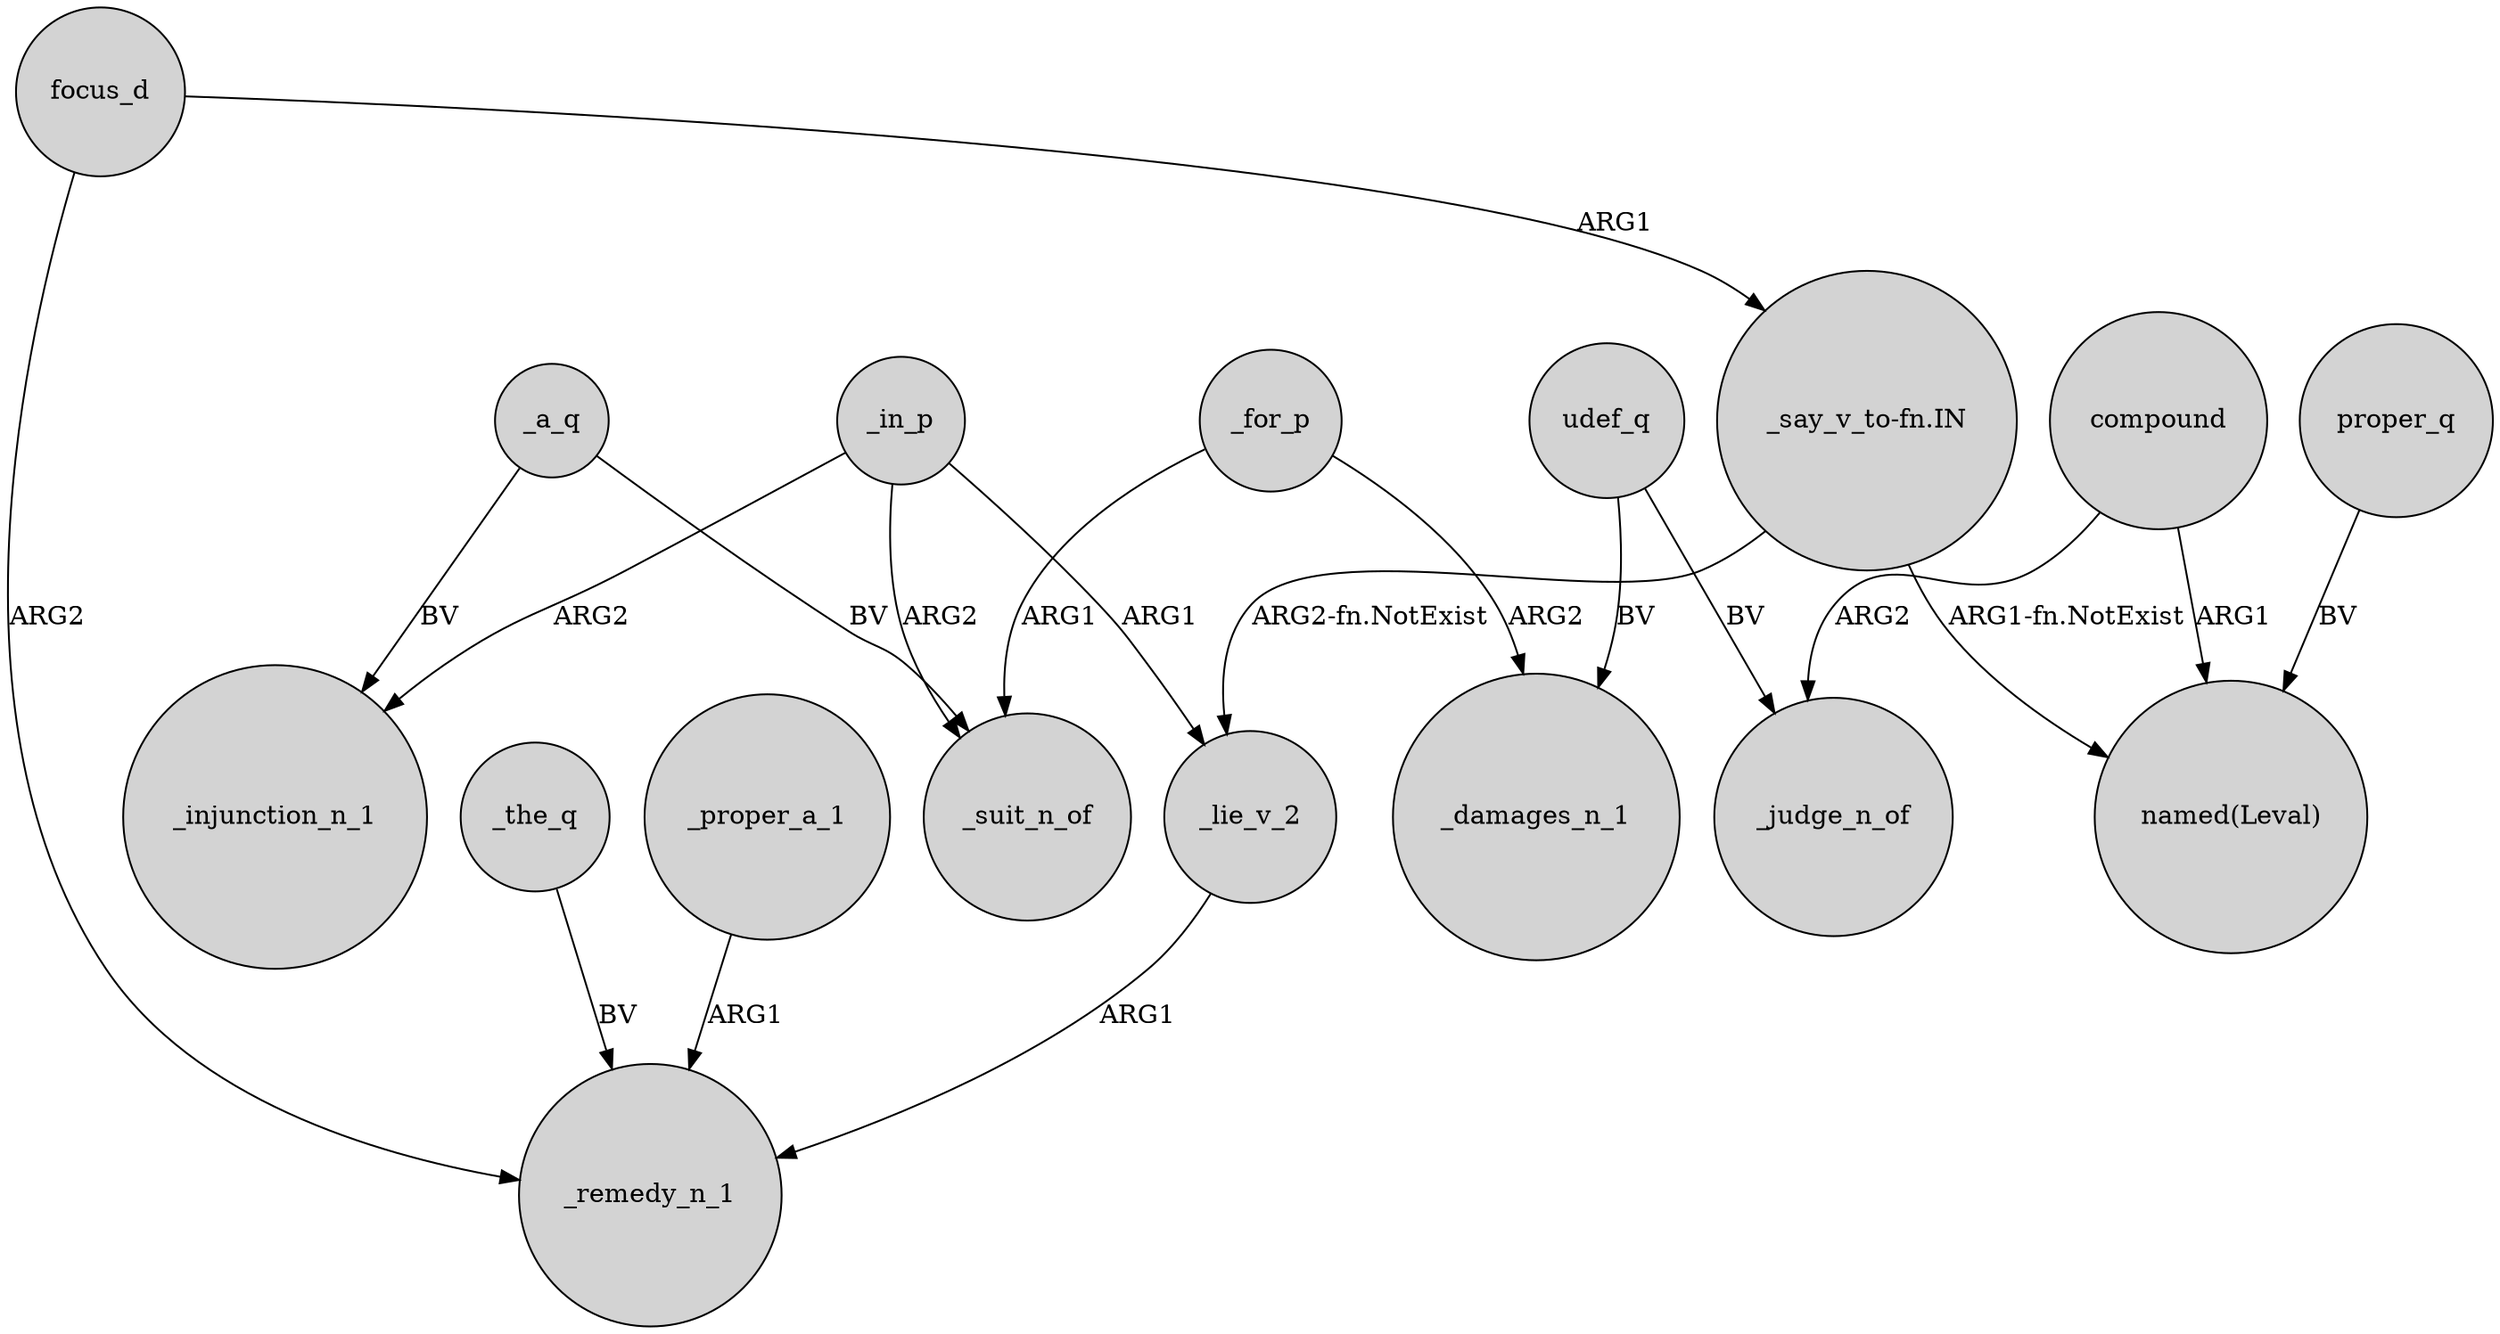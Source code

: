 digraph {
	node [shape=circle style=filled]
	"_say_v_to-fn.IN" -> _lie_v_2 [label="ARG2-fn.NotExist"]
	_for_p -> _suit_n_of [label=ARG1]
	compound -> _judge_n_of [label=ARG2]
	udef_q -> _damages_n_1 [label=BV]
	_a_q -> _injunction_n_1 [label=BV]
	udef_q -> _judge_n_of [label=BV]
	_in_p -> _suit_n_of [label=ARG2]
	focus_d -> _remedy_n_1 [label=ARG2]
	_lie_v_2 -> _remedy_n_1 [label=ARG1]
	compound -> "named(Leval)" [label=ARG1]
	_for_p -> _damages_n_1 [label=ARG2]
	proper_q -> "named(Leval)" [label=BV]
	_the_q -> _remedy_n_1 [label=BV]
	_in_p -> _lie_v_2 [label=ARG1]
	_a_q -> _suit_n_of [label=BV]
	_in_p -> _injunction_n_1 [label=ARG2]
	"_say_v_to-fn.IN" -> "named(Leval)" [label="ARG1-fn.NotExist"]
	_proper_a_1 -> _remedy_n_1 [label=ARG1]
	focus_d -> "_say_v_to-fn.IN" [label=ARG1]
}
